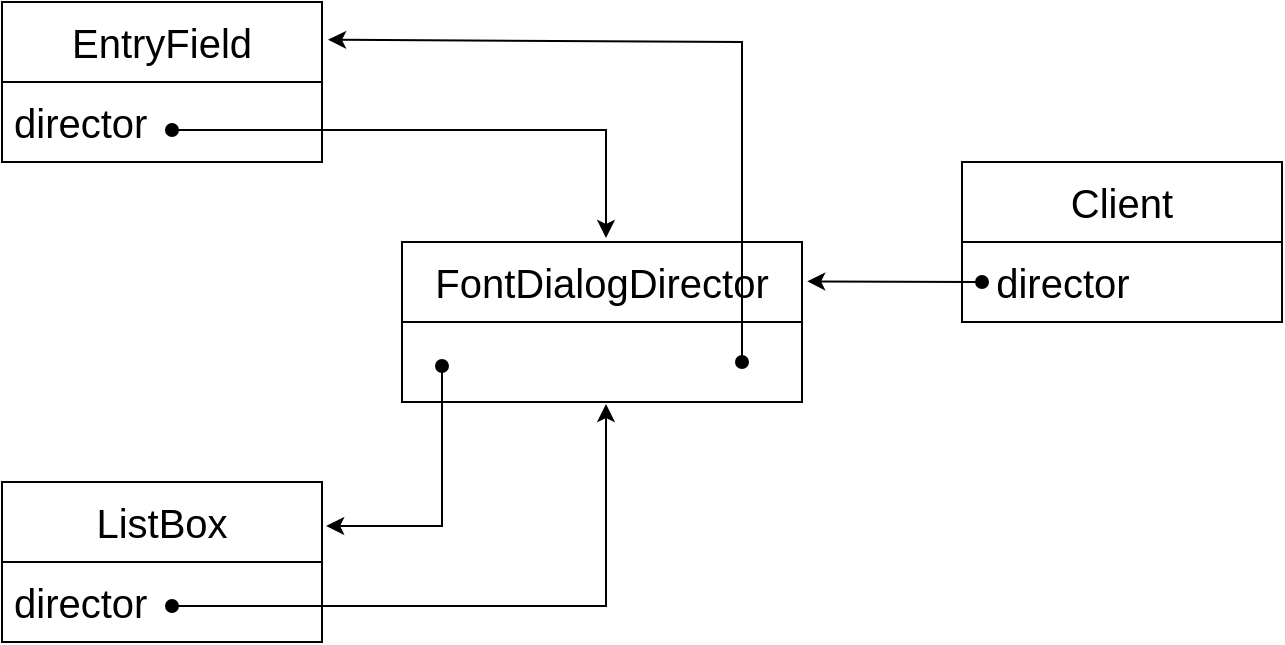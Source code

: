 <mxfile>
    <diagram id="9omPPxw8rJKB5oyWRMrR" name="Página-1">
        <mxGraphModel dx="566" dy="523" grid="1" gridSize="10" guides="1" tooltips="1" connect="0" arrows="0" fold="1" page="1" pageScale="1" pageWidth="827" pageHeight="1169" math="0" shadow="0">
            <root>
                <mxCell id="0"/>
                <mxCell id="1" parent="0"/>
                <mxCell id="5" value="ListBox" style="swimlane;fontStyle=0;childLayout=stackLayout;horizontal=1;startSize=40;horizontalStack=0;resizeParent=1;resizeParentMax=0;resizeLast=0;collapsible=1;marginBottom=0;whiteSpace=wrap;html=1;fontSize=20;" vertex="1" parent="1">
                    <mxGeometry x="120" y="440" width="160" height="80" as="geometry"/>
                </mxCell>
                <mxCell id="6" value="director" style="text;strokeColor=none;fillColor=none;align=left;verticalAlign=middle;spacingLeft=4;spacingRight=4;overflow=hidden;points=[[0,0.5],[1,0.5]];portConstraint=eastwest;rotatable=0;whiteSpace=wrap;html=1;fontSize=20;" vertex="1" parent="5">
                    <mxGeometry y="40" width="160" height="40" as="geometry"/>
                </mxCell>
                <mxCell id="9" value="EntryField" style="swimlane;fontStyle=0;childLayout=stackLayout;horizontal=1;startSize=40;horizontalStack=0;resizeParent=1;resizeParentMax=0;resizeLast=0;collapsible=1;marginBottom=0;whiteSpace=wrap;html=1;fontSize=20;" vertex="1" parent="1">
                    <mxGeometry x="120" y="200" width="160" height="80" as="geometry"/>
                </mxCell>
                <mxCell id="10" value="director" style="text;strokeColor=none;fillColor=none;align=left;verticalAlign=middle;spacingLeft=4;spacingRight=4;overflow=hidden;points=[[0,0.5],[1,0.5]];portConstraint=eastwest;rotatable=0;whiteSpace=wrap;html=1;fontSize=20;" vertex="1" parent="9">
                    <mxGeometry y="40" width="160" height="40" as="geometry"/>
                </mxCell>
                <mxCell id="11" value="" style="endArrow=classic;html=1;fontSize=20;entryX=0.51;entryY=-0.025;entryDx=0;entryDy=0;entryPerimeter=0;startArrow=oval;startFill=1;rounded=0;" edge="1" parent="1" target="12">
                    <mxGeometry width="50" height="50" relative="1" as="geometry">
                        <mxPoint x="205" y="264" as="sourcePoint"/>
                        <mxPoint x="414" y="316" as="targetPoint"/>
                        <Array as="points">
                            <mxPoint x="422" y="264"/>
                        </Array>
                    </mxGeometry>
                </mxCell>
                <mxCell id="12" value="FontDialogDirector" style="swimlane;fontStyle=0;childLayout=stackLayout;horizontal=1;startSize=40;horizontalStack=0;resizeParent=1;resizeParentMax=0;resizeLast=0;collapsible=1;marginBottom=0;whiteSpace=wrap;html=1;fontSize=20;" vertex="1" parent="1">
                    <mxGeometry x="320" y="320" width="200" height="80" as="geometry"/>
                </mxCell>
                <mxCell id="14" value="" style="endArrow=classic;html=1;fontSize=20;entryX=0.51;entryY=1.025;entryDx=0;entryDy=0;entryPerimeter=0;startArrow=oval;startFill=1;rounded=0;" edge="1" parent="1">
                    <mxGeometry width="50" height="50" relative="1" as="geometry">
                        <mxPoint x="205" y="502" as="sourcePoint"/>
                        <mxPoint x="422" y="401" as="targetPoint"/>
                        <Array as="points">
                            <mxPoint x="422" y="502"/>
                        </Array>
                    </mxGeometry>
                </mxCell>
                <mxCell id="15" value="" style="endArrow=classic;html=1;fontSize=20;startArrow=oval;startFill=1;rounded=0;entryX=1.013;entryY=0.275;entryDx=0;entryDy=0;entryPerimeter=0;" edge="1" parent="1" target="5">
                    <mxGeometry width="50" height="50" relative="1" as="geometry">
                        <mxPoint x="340" y="382" as="sourcePoint"/>
                        <mxPoint x="487" y="484" as="targetPoint"/>
                        <Array as="points">
                            <mxPoint x="340" y="462"/>
                        </Array>
                    </mxGeometry>
                </mxCell>
                <mxCell id="16" value="" style="endArrow=classic;html=1;fontSize=20;startArrow=oval;startFill=1;rounded=0;entryX=1.019;entryY=0.236;entryDx=0;entryDy=0;entryPerimeter=0;" edge="1" parent="1" target="9">
                    <mxGeometry width="50" height="50" relative="1" as="geometry">
                        <mxPoint x="490" y="380" as="sourcePoint"/>
                        <mxPoint x="292.08" y="472" as="targetPoint"/>
                        <Array as="points">
                            <mxPoint x="490" y="220"/>
                        </Array>
                    </mxGeometry>
                </mxCell>
                <mxCell id="17" value="Client" style="swimlane;fontStyle=0;childLayout=stackLayout;horizontal=1;startSize=40;horizontalStack=0;resizeParent=1;resizeParentMax=0;resizeLast=0;collapsible=1;marginBottom=0;whiteSpace=wrap;html=1;fontSize=20;" vertex="1" parent="1">
                    <mxGeometry x="600" y="280" width="160" height="80" as="geometry"/>
                </mxCell>
                <mxCell id="18" value="&amp;nbsp; director" style="text;strokeColor=none;fillColor=none;align=left;verticalAlign=middle;spacingLeft=4;spacingRight=4;overflow=hidden;points=[[0,0.5],[1,0.5]];portConstraint=eastwest;rotatable=0;whiteSpace=wrap;html=1;fontSize=20;" vertex="1" parent="17">
                    <mxGeometry y="40" width="160" height="40" as="geometry"/>
                </mxCell>
                <mxCell id="19" value="" style="endArrow=classic;html=1;fontSize=20;startArrow=oval;startFill=1;rounded=0;entryX=1.013;entryY=0.246;entryDx=0;entryDy=0;entryPerimeter=0;" edge="1" parent="1" target="12">
                    <mxGeometry width="50" height="50" relative="1" as="geometry">
                        <mxPoint x="610" y="340" as="sourcePoint"/>
                        <mxPoint x="520" y="380" as="targetPoint"/>
                        <Array as="points"/>
                    </mxGeometry>
                </mxCell>
            </root>
        </mxGraphModel>
    </diagram>
</mxfile>